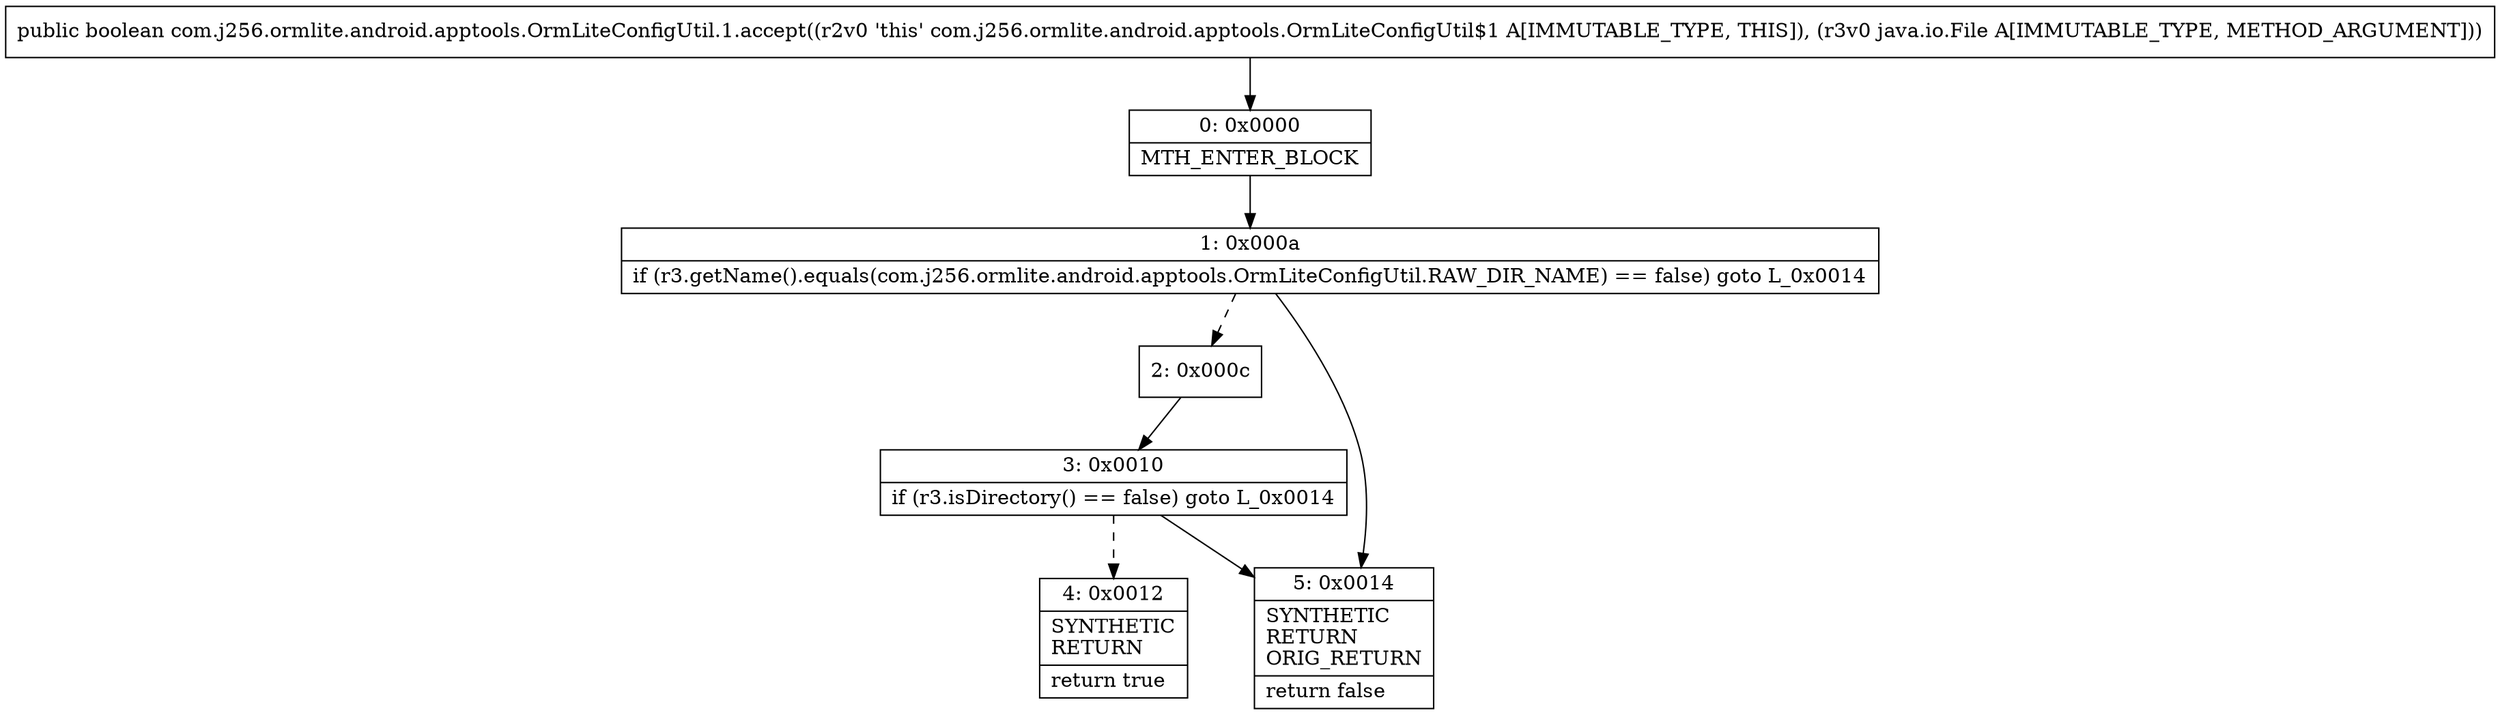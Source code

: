 digraph "CFG forcom.j256.ormlite.android.apptools.OrmLiteConfigUtil.1.accept(Ljava\/io\/File;)Z" {
Node_0 [shape=record,label="{0\:\ 0x0000|MTH_ENTER_BLOCK\l}"];
Node_1 [shape=record,label="{1\:\ 0x000a|if (r3.getName().equals(com.j256.ormlite.android.apptools.OrmLiteConfigUtil.RAW_DIR_NAME) == false) goto L_0x0014\l}"];
Node_2 [shape=record,label="{2\:\ 0x000c}"];
Node_3 [shape=record,label="{3\:\ 0x0010|if (r3.isDirectory() == false) goto L_0x0014\l}"];
Node_4 [shape=record,label="{4\:\ 0x0012|SYNTHETIC\lRETURN\l|return true\l}"];
Node_5 [shape=record,label="{5\:\ 0x0014|SYNTHETIC\lRETURN\lORIG_RETURN\l|return false\l}"];
MethodNode[shape=record,label="{public boolean com.j256.ormlite.android.apptools.OrmLiteConfigUtil.1.accept((r2v0 'this' com.j256.ormlite.android.apptools.OrmLiteConfigUtil$1 A[IMMUTABLE_TYPE, THIS]), (r3v0 java.io.File A[IMMUTABLE_TYPE, METHOD_ARGUMENT])) }"];
MethodNode -> Node_0;
Node_0 -> Node_1;
Node_1 -> Node_2[style=dashed];
Node_1 -> Node_5;
Node_2 -> Node_3;
Node_3 -> Node_4[style=dashed];
Node_3 -> Node_5;
}

